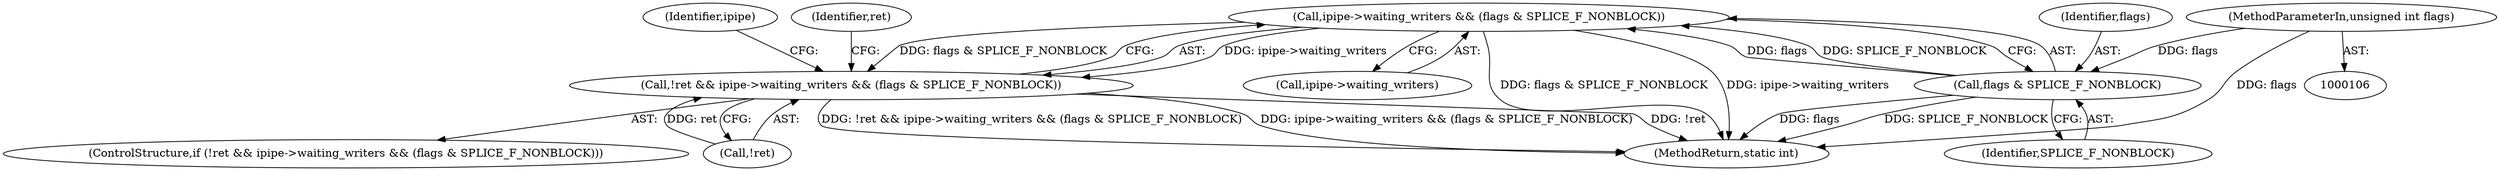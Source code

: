 digraph "0_linux_15fab63e1e57be9fdb5eec1bbc5916e9825e9acb@API" {
"1000245" [label="(Call,ipipe->waiting_writers && (flags & SPLICE_F_NONBLOCK))"];
"1000249" [label="(Call,flags & SPLICE_F_NONBLOCK)"];
"1000110" [label="(MethodParameterIn,unsigned int flags)"];
"1000242" [label="(Call,!ret && ipipe->waiting_writers && (flags & SPLICE_F_NONBLOCK))"];
"1000250" [label="(Identifier,flags)"];
"1000243" [label="(Call,!ret)"];
"1000268" [label="(MethodReturn,static int)"];
"1000241" [label="(ControlStructure,if (!ret && ipipe->waiting_writers && (flags & SPLICE_F_NONBLOCK)))"];
"1000249" [label="(Call,flags & SPLICE_F_NONBLOCK)"];
"1000253" [label="(Identifier,ret)"];
"1000257" [label="(Identifier,ipipe)"];
"1000246" [label="(Call,ipipe->waiting_writers)"];
"1000251" [label="(Identifier,SPLICE_F_NONBLOCK)"];
"1000110" [label="(MethodParameterIn,unsigned int flags)"];
"1000245" [label="(Call,ipipe->waiting_writers && (flags & SPLICE_F_NONBLOCK))"];
"1000242" [label="(Call,!ret && ipipe->waiting_writers && (flags & SPLICE_F_NONBLOCK))"];
"1000245" -> "1000242"  [label="AST: "];
"1000245" -> "1000246"  [label="CFG: "];
"1000245" -> "1000249"  [label="CFG: "];
"1000246" -> "1000245"  [label="AST: "];
"1000249" -> "1000245"  [label="AST: "];
"1000242" -> "1000245"  [label="CFG: "];
"1000245" -> "1000268"  [label="DDG: ipipe->waiting_writers"];
"1000245" -> "1000268"  [label="DDG: flags & SPLICE_F_NONBLOCK"];
"1000245" -> "1000242"  [label="DDG: ipipe->waiting_writers"];
"1000245" -> "1000242"  [label="DDG: flags & SPLICE_F_NONBLOCK"];
"1000249" -> "1000245"  [label="DDG: flags"];
"1000249" -> "1000245"  [label="DDG: SPLICE_F_NONBLOCK"];
"1000249" -> "1000251"  [label="CFG: "];
"1000250" -> "1000249"  [label="AST: "];
"1000251" -> "1000249"  [label="AST: "];
"1000249" -> "1000268"  [label="DDG: SPLICE_F_NONBLOCK"];
"1000249" -> "1000268"  [label="DDG: flags"];
"1000110" -> "1000249"  [label="DDG: flags"];
"1000110" -> "1000106"  [label="AST: "];
"1000110" -> "1000268"  [label="DDG: flags"];
"1000242" -> "1000241"  [label="AST: "];
"1000242" -> "1000243"  [label="CFG: "];
"1000243" -> "1000242"  [label="AST: "];
"1000253" -> "1000242"  [label="CFG: "];
"1000257" -> "1000242"  [label="CFG: "];
"1000242" -> "1000268"  [label="DDG: !ret && ipipe->waiting_writers && (flags & SPLICE_F_NONBLOCK)"];
"1000242" -> "1000268"  [label="DDG: ipipe->waiting_writers && (flags & SPLICE_F_NONBLOCK)"];
"1000242" -> "1000268"  [label="DDG: !ret"];
"1000243" -> "1000242"  [label="DDG: ret"];
}
